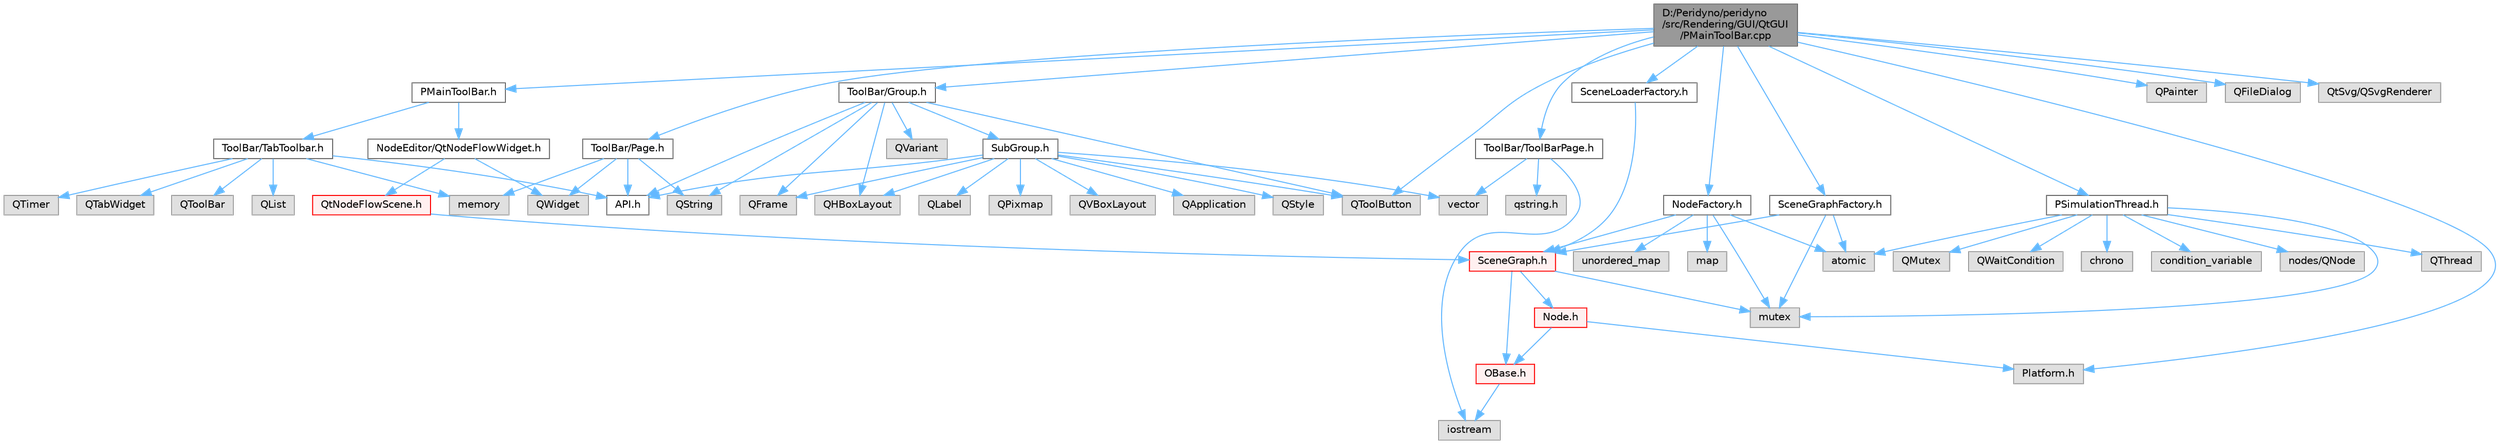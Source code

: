 digraph "D:/Peridyno/peridyno/src/Rendering/GUI/QtGUI/PMainToolBar.cpp"
{
 // LATEX_PDF_SIZE
  bgcolor="transparent";
  edge [fontname=Helvetica,fontsize=10,labelfontname=Helvetica,labelfontsize=10];
  node [fontname=Helvetica,fontsize=10,shape=box,height=0.2,width=0.4];
  Node1 [id="Node000001",label="D:/Peridyno/peridyno\l/src/Rendering/GUI/QtGUI\l/PMainToolBar.cpp",height=0.2,width=0.4,color="gray40", fillcolor="grey60", style="filled", fontcolor="black",tooltip=" "];
  Node1 -> Node2 [id="edge1_Node000001_Node000002",color="steelblue1",style="solid",tooltip=" "];
  Node2 [id="Node000002",label="PMainToolBar.h",height=0.2,width=0.4,color="grey40", fillcolor="white", style="filled",URL="$_p_main_tool_bar_8h.html",tooltip=" "];
  Node2 -> Node3 [id="edge2_Node000002_Node000003",color="steelblue1",style="solid",tooltip=" "];
  Node3 [id="Node000003",label="ToolBar/TabToolbar.h",height=0.2,width=0.4,color="grey40", fillcolor="white", style="filled",URL="$_tab_toolbar_8h.html",tooltip=" "];
  Node3 -> Node4 [id="edge3_Node000003_Node000004",color="steelblue1",style="solid",tooltip=" "];
  Node4 [id="Node000004",label="QTabWidget",height=0.2,width=0.4,color="grey60", fillcolor="#E0E0E0", style="filled",tooltip=" "];
  Node3 -> Node5 [id="edge4_Node000003_Node000005",color="steelblue1",style="solid",tooltip=" "];
  Node5 [id="Node000005",label="QToolBar",height=0.2,width=0.4,color="grey60", fillcolor="#E0E0E0", style="filled",tooltip=" "];
  Node3 -> Node6 [id="edge5_Node000003_Node000006",color="steelblue1",style="solid",tooltip=" "];
  Node6 [id="Node000006",label="QList",height=0.2,width=0.4,color="grey60", fillcolor="#E0E0E0", style="filled",tooltip=" "];
  Node3 -> Node7 [id="edge6_Node000003_Node000007",color="steelblue1",style="solid",tooltip=" "];
  Node7 [id="Node000007",label="QTimer",height=0.2,width=0.4,color="grey60", fillcolor="#E0E0E0", style="filled",tooltip=" "];
  Node3 -> Node8 [id="edge7_Node000003_Node000008",color="steelblue1",style="solid",tooltip=" "];
  Node8 [id="Node000008",label="memory",height=0.2,width=0.4,color="grey60", fillcolor="#E0E0E0", style="filled",tooltip=" "];
  Node3 -> Node9 [id="edge8_Node000003_Node000009",color="steelblue1",style="solid",tooltip=" "];
  Node9 [id="Node000009",label="API.h",height=0.2,width=0.4,color="grey40", fillcolor="white", style="filled",URL="$_a_p_i_8h.html",tooltip=" "];
  Node2 -> Node10 [id="edge9_Node000002_Node000010",color="steelblue1",style="solid",tooltip=" "];
  Node10 [id="Node000010",label="NodeEditor/QtNodeFlowWidget.h",height=0.2,width=0.4,color="grey40", fillcolor="white", style="filled",URL="$_qt_node_flow_widget_8h.html",tooltip=" "];
  Node10 -> Node11 [id="edge10_Node000010_Node000011",color="steelblue1",style="solid",tooltip=" "];
  Node11 [id="Node000011",label="QWidget",height=0.2,width=0.4,color="grey60", fillcolor="#E0E0E0", style="filled",tooltip=" "];
  Node10 -> Node12 [id="edge11_Node000010_Node000012",color="steelblue1",style="solid",tooltip=" "];
  Node12 [id="Node000012",label="QtNodeFlowScene.h",height=0.2,width=0.4,color="red", fillcolor="#FFF0F0", style="filled",URL="$_qt_node_flow_scene_8h.html",tooltip=" "];
  Node12 -> Node14 [id="edge12_Node000012_Node000014",color="steelblue1",style="solid",tooltip=" "];
  Node14 [id="Node000014",label="SceneGraph.h",height=0.2,width=0.4,color="red", fillcolor="#FFF0F0", style="filled",URL="$_scene_graph_8h.html",tooltip=" "];
  Node14 -> Node15 [id="edge13_Node000014_Node000015",color="steelblue1",style="solid",tooltip=" "];
  Node15 [id="Node000015",label="OBase.h",height=0.2,width=0.4,color="red", fillcolor="#FFF0F0", style="filled",URL="$_o_base_8h.html",tooltip=" "];
  Node15 -> Node16 [id="edge14_Node000015_Node000016",color="steelblue1",style="solid",tooltip=" "];
  Node16 [id="Node000016",label="iostream",height=0.2,width=0.4,color="grey60", fillcolor="#E0E0E0", style="filled",tooltip=" "];
  Node14 -> Node27 [id="edge15_Node000014_Node000027",color="steelblue1",style="solid",tooltip=" "];
  Node27 [id="Node000027",label="Node.h",height=0.2,width=0.4,color="red", fillcolor="#FFF0F0", style="filled",URL="$_node_8h.html",tooltip=" "];
  Node27 -> Node15 [id="edge16_Node000027_Node000015",color="steelblue1",style="solid",tooltip=" "];
  Node27 -> Node18 [id="edge17_Node000027_Node000018",color="steelblue1",style="solid",tooltip=" "];
  Node18 [id="Node000018",label="Platform.h",height=0.2,width=0.4,color="grey60", fillcolor="#E0E0E0", style="filled",tooltip=" "];
  Node14 -> Node85 [id="edge18_Node000014_Node000085",color="steelblue1",style="solid",tooltip=" "];
  Node85 [id="Node000085",label="mutex",height=0.2,width=0.4,color="grey60", fillcolor="#E0E0E0", style="filled",tooltip=" "];
  Node1 -> Node116 [id="edge19_Node000001_Node000116",color="steelblue1",style="solid",tooltip=" "];
  Node116 [id="Node000116",label="QPainter",height=0.2,width=0.4,color="grey60", fillcolor="#E0E0E0", style="filled",tooltip=" "];
  Node1 -> Node117 [id="edge20_Node000001_Node000117",color="steelblue1",style="solid",tooltip=" "];
  Node117 [id="Node000117",label="QToolButton",height=0.2,width=0.4,color="grey60", fillcolor="#E0E0E0", style="filled",tooltip=" "];
  Node1 -> Node118 [id="edge21_Node000001_Node000118",color="steelblue1",style="solid",tooltip=" "];
  Node118 [id="Node000118",label="QFileDialog",height=0.2,width=0.4,color="grey60", fillcolor="#E0E0E0", style="filled",tooltip=" "];
  Node1 -> Node119 [id="edge22_Node000001_Node000119",color="steelblue1",style="solid",tooltip=" "];
  Node119 [id="Node000119",label="QtSvg/QSvgRenderer",height=0.2,width=0.4,color="grey60", fillcolor="#E0E0E0", style="filled",tooltip=" "];
  Node1 -> Node120 [id="edge23_Node000001_Node000120",color="steelblue1",style="solid",tooltip=" "];
  Node120 [id="Node000120",label="ToolBar/Page.h",height=0.2,width=0.4,color="grey40", fillcolor="white", style="filled",URL="$_page_8h.html",tooltip=" "];
  Node120 -> Node11 [id="edge24_Node000120_Node000011",color="steelblue1",style="solid",tooltip=" "];
  Node120 -> Node121 [id="edge25_Node000120_Node000121",color="steelblue1",style="solid",tooltip=" "];
  Node121 [id="Node000121",label="QString",height=0.2,width=0.4,color="grey60", fillcolor="#E0E0E0", style="filled",tooltip=" "];
  Node120 -> Node8 [id="edge26_Node000120_Node000008",color="steelblue1",style="solid",tooltip=" "];
  Node120 -> Node9 [id="edge27_Node000120_Node000009",color="steelblue1",style="solid",tooltip=" "];
  Node1 -> Node122 [id="edge28_Node000001_Node000122",color="steelblue1",style="solid",tooltip=" "];
  Node122 [id="Node000122",label="ToolBar/Group.h",height=0.2,width=0.4,color="grey40", fillcolor="white", style="filled",URL="$_rendering_2_g_u_i_2_qt_g_u_i_2_tool_bar_2_group_8h.html",tooltip=" "];
  Node122 -> Node123 [id="edge29_Node000122_Node000123",color="steelblue1",style="solid",tooltip=" "];
  Node123 [id="Node000123",label="QFrame",height=0.2,width=0.4,color="grey60", fillcolor="#E0E0E0", style="filled",tooltip=" "];
  Node122 -> Node121 [id="edge30_Node000122_Node000121",color="steelblue1",style="solid",tooltip=" "];
  Node122 -> Node117 [id="edge31_Node000122_Node000117",color="steelblue1",style="solid",tooltip=" "];
  Node122 -> Node124 [id="edge32_Node000122_Node000124",color="steelblue1",style="solid",tooltip=" "];
  Node124 [id="Node000124",label="QHBoxLayout",height=0.2,width=0.4,color="grey60", fillcolor="#E0E0E0", style="filled",tooltip=" "];
  Node122 -> Node125 [id="edge33_Node000122_Node000125",color="steelblue1",style="solid",tooltip=" "];
  Node125 [id="Node000125",label="QVariant",height=0.2,width=0.4,color="grey60", fillcolor="#E0E0E0", style="filled",tooltip=" "];
  Node122 -> Node9 [id="edge34_Node000122_Node000009",color="steelblue1",style="solid",tooltip=" "];
  Node122 -> Node126 [id="edge35_Node000122_Node000126",color="steelblue1",style="solid",tooltip=" "];
  Node126 [id="Node000126",label="SubGroup.h",height=0.2,width=0.4,color="grey40", fillcolor="white", style="filled",URL="$_sub_group_8h.html",tooltip=" "];
  Node126 -> Node123 [id="edge36_Node000126_Node000123",color="steelblue1",style="solid",tooltip=" "];
  Node126 -> Node127 [id="edge37_Node000126_Node000127",color="steelblue1",style="solid",tooltip=" "];
  Node127 [id="Node000127",label="QLabel",height=0.2,width=0.4,color="grey60", fillcolor="#E0E0E0", style="filled",tooltip=" "];
  Node126 -> Node128 [id="edge38_Node000126_Node000128",color="steelblue1",style="solid",tooltip=" "];
  Node128 [id="Node000128",label="QPixmap",height=0.2,width=0.4,color="grey60", fillcolor="#E0E0E0", style="filled",tooltip=" "];
  Node126 -> Node117 [id="edge39_Node000126_Node000117",color="steelblue1",style="solid",tooltip=" "];
  Node126 -> Node129 [id="edge40_Node000126_Node000129",color="steelblue1",style="solid",tooltip=" "];
  Node129 [id="Node000129",label="QVBoxLayout",height=0.2,width=0.4,color="grey60", fillcolor="#E0E0E0", style="filled",tooltip=" "];
  Node126 -> Node124 [id="edge41_Node000126_Node000124",color="steelblue1",style="solid",tooltip=" "];
  Node126 -> Node130 [id="edge42_Node000126_Node000130",color="steelblue1",style="solid",tooltip=" "];
  Node130 [id="Node000130",label="QApplication",height=0.2,width=0.4,color="grey60", fillcolor="#E0E0E0", style="filled",tooltip=" "];
  Node126 -> Node131 [id="edge43_Node000126_Node000131",color="steelblue1",style="solid",tooltip=" "];
  Node131 [id="Node000131",label="QStyle",height=0.2,width=0.4,color="grey60", fillcolor="#E0E0E0", style="filled",tooltip=" "];
  Node126 -> Node33 [id="edge44_Node000126_Node000033",color="steelblue1",style="solid",tooltip=" "];
  Node33 [id="Node000033",label="vector",height=0.2,width=0.4,color="grey60", fillcolor="#E0E0E0", style="filled",tooltip=" "];
  Node126 -> Node9 [id="edge45_Node000126_Node000009",color="steelblue1",style="solid",tooltip=" "];
  Node1 -> Node132 [id="edge46_Node000001_Node000132",color="steelblue1",style="solid",tooltip=" "];
  Node132 [id="Node000132",label="ToolBar/ToolBarPage.h",height=0.2,width=0.4,color="grey40", fillcolor="white", style="filled",URL="$_tool_bar_page_8h.html",tooltip=" "];
  Node132 -> Node16 [id="edge47_Node000132_Node000016",color="steelblue1",style="solid",tooltip=" "];
  Node132 -> Node33 [id="edge48_Node000132_Node000033",color="steelblue1",style="solid",tooltip=" "];
  Node132 -> Node133 [id="edge49_Node000132_Node000133",color="steelblue1",style="solid",tooltip=" "];
  Node133 [id="Node000133",label="qstring.h",height=0.2,width=0.4,color="grey60", fillcolor="#E0E0E0", style="filled",tooltip=" "];
  Node1 -> Node134 [id="edge50_Node000001_Node000134",color="steelblue1",style="solid",tooltip=" "];
  Node134 [id="Node000134",label="PSimulationThread.h",height=0.2,width=0.4,color="grey40", fillcolor="white", style="filled",URL="$_p_simulation_thread_8h.html",tooltip=" "];
  Node134 -> Node135 [id="edge51_Node000134_Node000135",color="steelblue1",style="solid",tooltip=" "];
  Node135 [id="Node000135",label="QThread",height=0.2,width=0.4,color="grey60", fillcolor="#E0E0E0", style="filled",tooltip=" "];
  Node134 -> Node136 [id="edge52_Node000134_Node000136",color="steelblue1",style="solid",tooltip=" "];
  Node136 [id="Node000136",label="QMutex",height=0.2,width=0.4,color="grey60", fillcolor="#E0E0E0", style="filled",tooltip=" "];
  Node134 -> Node137 [id="edge53_Node000134_Node000137",color="steelblue1",style="solid",tooltip=" "];
  Node137 [id="Node000137",label="QWaitCondition",height=0.2,width=0.4,color="grey60", fillcolor="#E0E0E0", style="filled",tooltip=" "];
  Node134 -> Node25 [id="edge54_Node000134_Node000025",color="steelblue1",style="solid",tooltip=" "];
  Node25 [id="Node000025",label="atomic",height=0.2,width=0.4,color="grey60", fillcolor="#E0E0E0", style="filled",tooltip=" "];
  Node134 -> Node138 [id="edge55_Node000134_Node000138",color="steelblue1",style="solid",tooltip=" "];
  Node138 [id="Node000138",label="chrono",height=0.2,width=0.4,color="grey60", fillcolor="#E0E0E0", style="filled",tooltip=" "];
  Node134 -> Node85 [id="edge56_Node000134_Node000085",color="steelblue1",style="solid",tooltip=" "];
  Node134 -> Node92 [id="edge57_Node000134_Node000092",color="steelblue1",style="solid",tooltip=" "];
  Node92 [id="Node000092",label="condition_variable",height=0.2,width=0.4,color="grey60", fillcolor="#E0E0E0", style="filled",tooltip=" "];
  Node134 -> Node139 [id="edge58_Node000134_Node000139",color="steelblue1",style="solid",tooltip=" "];
  Node139 [id="Node000139",label="nodes/QNode",height=0.2,width=0.4,color="grey60", fillcolor="#E0E0E0", style="filled",tooltip=" "];
  Node1 -> Node140 [id="edge59_Node000001_Node000140",color="steelblue1",style="solid",tooltip=" "];
  Node140 [id="Node000140",label="NodeFactory.h",height=0.2,width=0.4,color="grey40", fillcolor="white", style="filled",URL="$_node_factory_8h.html",tooltip=" "];
  Node140 -> Node25 [id="edge60_Node000140_Node000025",color="steelblue1",style="solid",tooltip=" "];
  Node140 -> Node85 [id="edge61_Node000140_Node000085",color="steelblue1",style="solid",tooltip=" "];
  Node140 -> Node26 [id="edge62_Node000140_Node000026",color="steelblue1",style="solid",tooltip=" "];
  Node26 [id="Node000026",label="map",height=0.2,width=0.4,color="grey60", fillcolor="#E0E0E0", style="filled",tooltip=" "];
  Node140 -> Node141 [id="edge63_Node000140_Node000141",color="steelblue1",style="solid",tooltip=" "];
  Node141 [id="Node000141",label="unordered_map",height=0.2,width=0.4,color="grey60", fillcolor="#E0E0E0", style="filled",tooltip=" "];
  Node140 -> Node14 [id="edge64_Node000140_Node000014",color="steelblue1",style="solid",tooltip=" "];
  Node1 -> Node142 [id="edge65_Node000001_Node000142",color="steelblue1",style="solid",tooltip=" "];
  Node142 [id="Node000142",label="SceneGraphFactory.h",height=0.2,width=0.4,color="grey40", fillcolor="white", style="filled",URL="$_scene_graph_factory_8h.html",tooltip=" "];
  Node142 -> Node25 [id="edge66_Node000142_Node000025",color="steelblue1",style="solid",tooltip=" "];
  Node142 -> Node85 [id="edge67_Node000142_Node000085",color="steelblue1",style="solid",tooltip=" "];
  Node142 -> Node14 [id="edge68_Node000142_Node000014",color="steelblue1",style="solid",tooltip=" "];
  Node1 -> Node143 [id="edge69_Node000001_Node000143",color="steelblue1",style="solid",tooltip=" "];
  Node143 [id="Node000143",label="SceneLoaderFactory.h",height=0.2,width=0.4,color="grey40", fillcolor="white", style="filled",URL="$_scene_loader_factory_8h.html",tooltip=" "];
  Node143 -> Node14 [id="edge70_Node000143_Node000014",color="steelblue1",style="solid",tooltip=" "];
  Node1 -> Node18 [id="edge71_Node000001_Node000018",color="steelblue1",style="solid",tooltip=" "];
}
